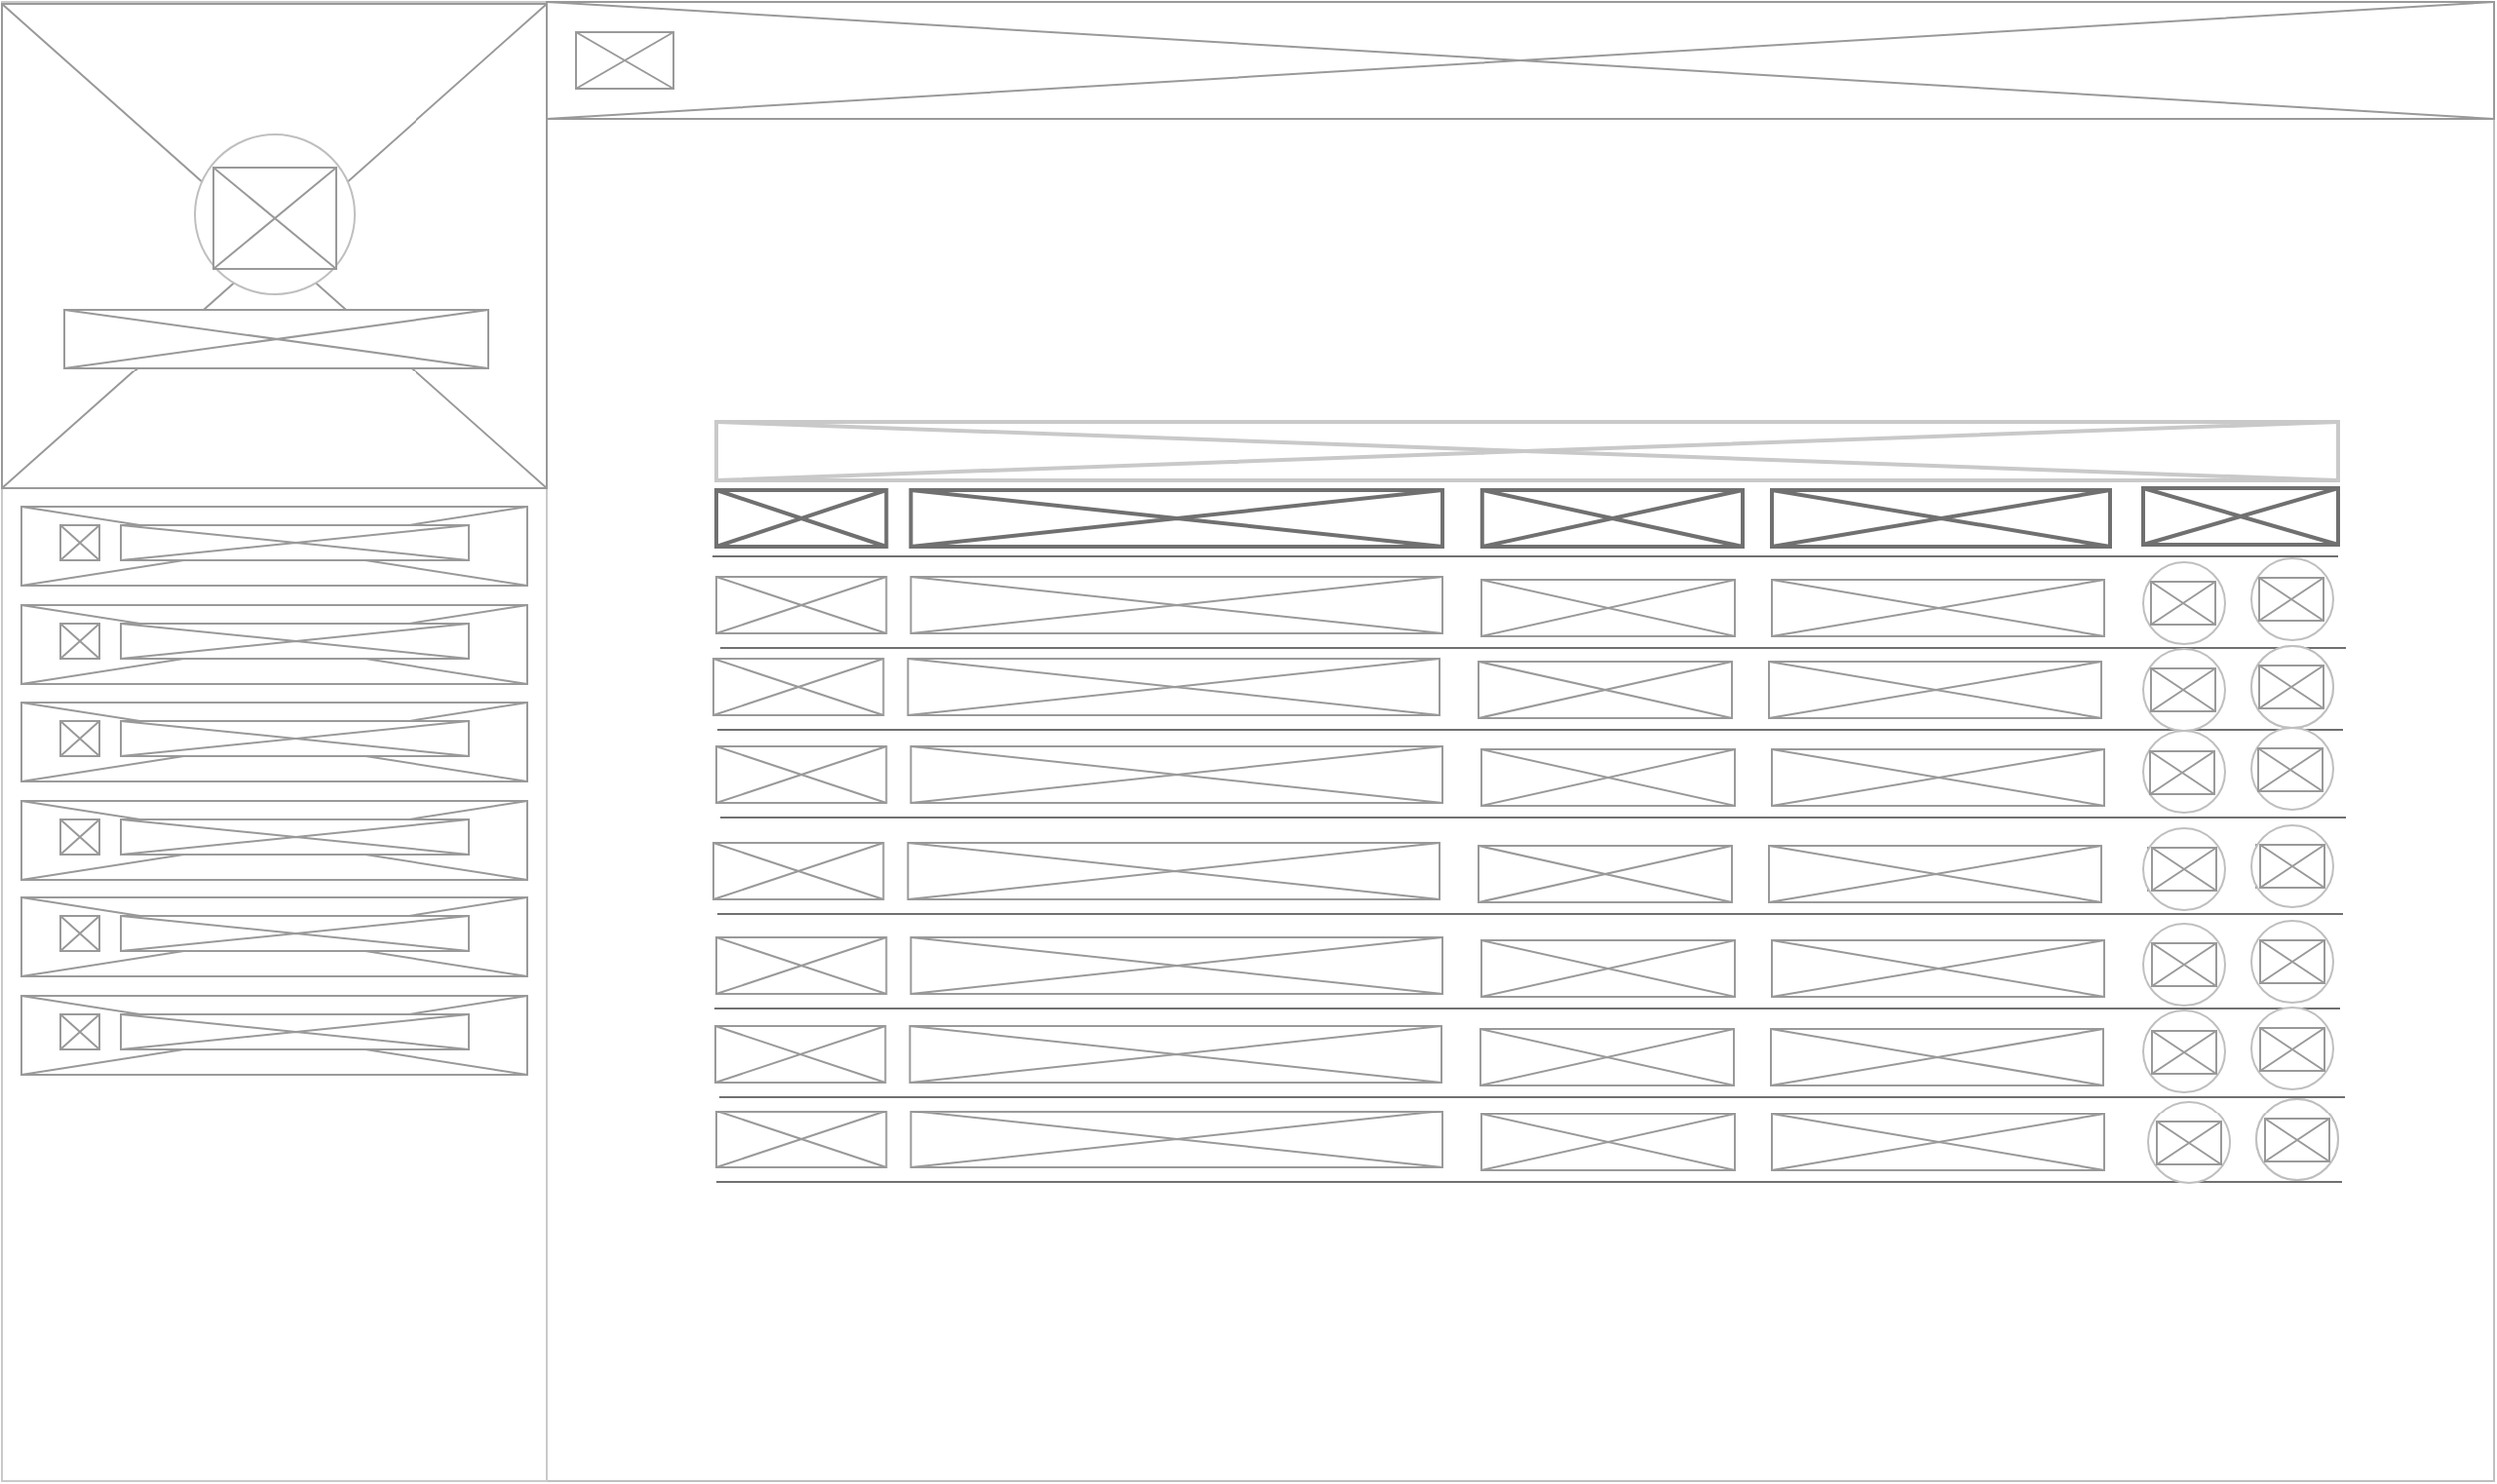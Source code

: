 <mxfile version="13.9.9" type="device"><diagram id="196I1CuSpI9Xn31jRldS" name="Page-2"><mxGraphModel dx="1422" dy="3022" grid="1" gridSize="10" guides="1" tooltips="1" connect="1" arrows="1" fold="1" page="1" pageScale="1" pageWidth="850" pageHeight="1100" math="0" shadow="0"><root><mxCell id="CpsGl7SzMHVKDM4TfsNw-0"/><mxCell id="CpsGl7SzMHVKDM4TfsNw-1" parent="CpsGl7SzMHVKDM4TfsNw-0"/><mxCell id="CpsGl7SzMHVKDM4TfsNw-2" value="" style="rounded=0;whiteSpace=wrap;html=1;gradientColor=none;fontSize=17;strokeColor=#BFBFBF;" vertex="1" parent="CpsGl7SzMHVKDM4TfsNw-1"><mxGeometry y="-2200" width="1280" height="760" as="geometry"/></mxCell><mxCell id="CpsGl7SzMHVKDM4TfsNw-3" value="" style="ellipse;whiteSpace=wrap;html=1;aspect=fixed;rounded=0;shadow=0;glass=0;labelBackgroundColor=#F5F5F5;sketch=0;strokeColor=#BFBFBF;gradientColor=none;fontSize=15;fontColor=#FF0000;align=left;fillColor=#FFFFFF;" vertex="1" parent="CpsGl7SzMHVKDM4TfsNw-1"><mxGeometry x="1100" y="-1867.5" width="42" height="42" as="geometry"/></mxCell><mxCell id="CpsGl7SzMHVKDM4TfsNw-4" value="" style="ellipse;whiteSpace=wrap;html=1;aspect=fixed;rounded=0;shadow=0;glass=0;labelBackgroundColor=#F5F5F5;sketch=0;strokeColor=#BFBFBF;gradientColor=none;fontSize=15;fontColor=#FF0000;align=left;fillColor=#FFFFFF;" vertex="1" parent="CpsGl7SzMHVKDM4TfsNw-1"><mxGeometry x="1102.5" y="-1635" width="42" height="42" as="geometry"/></mxCell><mxCell id="CpsGl7SzMHVKDM4TfsNw-5" value="" style="rounded=0;whiteSpace=wrap;html=1;fillColor=none;shadow=0;sketch=0;strokeColor=#C9C9C9;" vertex="1" parent="CpsGl7SzMHVKDM4TfsNw-1"><mxGeometry y="-2200" width="280" height="760" as="geometry"/></mxCell><mxCell id="CpsGl7SzMHVKDM4TfsNw-6" value="" style="rounded=0;whiteSpace=wrap;html=1;shadow=0;strokeColor=none;" vertex="1" parent="CpsGl7SzMHVKDM4TfsNw-1"><mxGeometry x="280" y="-2200" width="1000" height="60" as="geometry"/></mxCell><mxCell id="CpsGl7SzMHVKDM4TfsNw-7" value="" style="rounded=0;whiteSpace=wrap;html=1;gradientColor=none;fontSize=17;shadow=0;sketch=0;glass=0;strokeColor=none;" vertex="1" parent="CpsGl7SzMHVKDM4TfsNw-1"><mxGeometry x="345" y="-2059" width="870" height="559" as="geometry"/></mxCell><mxCell id="CpsGl7SzMHVKDM4TfsNw-8" value="" style="rounded=0;whiteSpace=wrap;html=1;shadow=0;glass=0;sketch=0;gradientColor=none;fontSize=17;strokeColor=#EDEDED;fillColor=#F5F5F5;" vertex="1" parent="CpsGl7SzMHVKDM4TfsNw-1"><mxGeometry x="10" y="-1940" width="260" height="40" as="geometry"/></mxCell><mxCell id="CpsGl7SzMHVKDM4TfsNw-9" value="" style="rounded=0;whiteSpace=wrap;html=1;shadow=0;glass=0;labelBackgroundColor=#F5F5F5;sketch=0;strokeColor=none;strokeWidth=1;fontSize=24;gradientColor=none;fontColor=#FFFFFF;fillColor=#FFFFFF;" vertex="1" parent="CpsGl7SzMHVKDM4TfsNw-1"><mxGeometry x="360" y="-1954" width="840" height="45" as="geometry"/></mxCell><mxCell id="CpsGl7SzMHVKDM4TfsNw-10" value="" style="rounded=0;whiteSpace=wrap;html=1;shadow=0;glass=0;labelBackgroundColor=#343A40;sketch=0;strokeColor=none;strokeWidth=1;fontSize=24;fontColor=none;gradientColor=none;fillColor=#FFFFFF;" vertex="1" parent="CpsGl7SzMHVKDM4TfsNw-1"><mxGeometry x="360" y="-1913" width="840" height="39" as="geometry"/></mxCell><mxCell id="CpsGl7SzMHVKDM4TfsNw-11" value="" style="endArrow=none;html=1;fontSize=11;fontColor=#FFFFFF;exitX=0.129;exitY=-0.025;exitDx=0;exitDy=0;exitPerimeter=0;strokeColor=#707070;" edge="1" parent="CpsGl7SzMHVKDM4TfsNw-1"><mxGeometry width="50" height="50" relative="1" as="geometry"><mxPoint x="365.03" y="-1915" as="sourcePoint"/><mxPoint x="1200" y="-1915" as="targetPoint"/></mxGeometry></mxCell><mxCell id="CpsGl7SzMHVKDM4TfsNw-12" value="" style="rounded=0;whiteSpace=wrap;html=1;shadow=0;glass=0;labelBackgroundColor=#343A40;sketch=0;strokeColor=none;strokeWidth=1;fontSize=24;fontColor=none;gradientColor=none;fillColor=#FFFFFF;" vertex="1" parent="CpsGl7SzMHVKDM4TfsNw-1"><mxGeometry x="364" y="-1869" width="840" height="39" as="geometry"/></mxCell><mxCell id="CpsGl7SzMHVKDM4TfsNw-13" value="" style="endArrow=none;html=1;fontSize=11;fontColor=#FFFFFF;exitX=0.129;exitY=-0.025;exitDx=0;exitDy=0;exitPerimeter=0;strokeColor=#707070;" edge="1" parent="CpsGl7SzMHVKDM4TfsNw-1"><mxGeometry width="50" height="50" relative="1" as="geometry"><mxPoint x="369.03" y="-1868" as="sourcePoint"/><mxPoint x="1204" y="-1868" as="targetPoint"/></mxGeometry></mxCell><mxCell id="CpsGl7SzMHVKDM4TfsNw-14" value="" style="verticalLabelPosition=bottom;shadow=0;dashed=0;align=center;html=1;verticalAlign=top;strokeWidth=1;shape=mxgraph.mockup.graphics.simpleIcon;strokeColor=#999999;labelBackgroundColor=none;fontSize=26;fontColor=#000000;fillColor=#FFFFFF;" vertex="1" parent="CpsGl7SzMHVKDM4TfsNw-1"><mxGeometry x="280" y="-2200" width="1000" height="60" as="geometry"/></mxCell><mxCell id="CpsGl7SzMHVKDM4TfsNw-15" value="" style="verticalLabelPosition=bottom;shadow=0;dashed=0;align=center;html=1;verticalAlign=top;strokeWidth=1;shape=mxgraph.mockup.graphics.simpleIcon;strokeColor=#999999;labelBackgroundColor=none;fontSize=26;fontColor=#000000;fillColor=#FFFFFF;" vertex="1" parent="CpsGl7SzMHVKDM4TfsNw-1"><mxGeometry y="-2199" width="280" height="249" as="geometry"/></mxCell><mxCell id="CpsGl7SzMHVKDM4TfsNw-16" value="" style="verticalLabelPosition=bottom;shadow=0;dashed=0;align=center;html=1;verticalAlign=top;strokeWidth=1;shape=mxgraph.mockup.graphics.simpleIcon;strokeColor=#999999;labelBackgroundColor=none;fontSize=26;fontColor=#000000;fillColor=#FFFFFF;" vertex="1" parent="CpsGl7SzMHVKDM4TfsNw-1"><mxGeometry x="295" y="-2184.5" width="50" height="29" as="geometry"/></mxCell><mxCell id="CpsGl7SzMHVKDM4TfsNw-17" value="" style="verticalLabelPosition=bottom;shadow=0;dashed=0;align=center;html=1;verticalAlign=top;strokeWidth=1;shape=mxgraph.mockup.graphics.simpleIcon;strokeColor=#999999;labelBackgroundColor=none;fontSize=26;fontColor=#000000;fillColor=#FFFFFF;" vertex="1" parent="CpsGl7SzMHVKDM4TfsNw-1"><mxGeometry x="32" y="-2042" width="218" height="30" as="geometry"/></mxCell><mxCell id="CpsGl7SzMHVKDM4TfsNw-18" value="" style="verticalLabelPosition=bottom;shadow=0;dashed=0;align=center;html=1;verticalAlign=top;strokeWidth=1;shape=mxgraph.mockup.graphics.simpleIcon;strokeColor=#999999;labelBackgroundColor=none;fontSize=26;fontColor=#000000;fillColor=#FFFFFF;" vertex="1" parent="CpsGl7SzMHVKDM4TfsNw-1"><mxGeometry x="10" y="-1940.5" width="260" height="40.5" as="geometry"/></mxCell><mxCell id="CpsGl7SzMHVKDM4TfsNw-19" value="" style="verticalLabelPosition=bottom;shadow=0;dashed=0;align=center;html=1;verticalAlign=top;strokeWidth=1;shape=mxgraph.mockup.graphics.simpleIcon;strokeColor=#999999;labelBackgroundColor=none;fontSize=26;fontColor=#000000;fillColor=#FFFFFF;" vertex="1" parent="CpsGl7SzMHVKDM4TfsNw-1"><mxGeometry x="30" y="-1931" width="20" height="18" as="geometry"/></mxCell><mxCell id="CpsGl7SzMHVKDM4TfsNw-20" value="" style="verticalLabelPosition=bottom;shadow=0;dashed=0;align=center;html=1;verticalAlign=top;strokeWidth=1;shape=mxgraph.mockup.graphics.simpleIcon;strokeColor=#999999;labelBackgroundColor=none;fontSize=26;fontColor=#000000;fillColor=#FFFFFF;" vertex="1" parent="CpsGl7SzMHVKDM4TfsNw-1"><mxGeometry x="61" y="-1931" width="179" height="18" as="geometry"/></mxCell><mxCell id="CpsGl7SzMHVKDM4TfsNw-21" value="" style="rounded=0;whiteSpace=wrap;html=1;shadow=0;glass=0;sketch=0;gradientColor=none;fontSize=17;strokeColor=#EDEDED;fillColor=#F5F5F5;" vertex="1" parent="CpsGl7SzMHVKDM4TfsNw-1"><mxGeometry x="10" y="-1889.5" width="260" height="40" as="geometry"/></mxCell><mxCell id="CpsGl7SzMHVKDM4TfsNw-22" value="" style="verticalLabelPosition=bottom;shadow=0;dashed=0;align=center;html=1;verticalAlign=top;strokeWidth=1;shape=mxgraph.mockup.graphics.simpleIcon;strokeColor=#999999;labelBackgroundColor=none;fontSize=26;fontColor=#000000;fillColor=#FFFFFF;" vertex="1" parent="CpsGl7SzMHVKDM4TfsNw-1"><mxGeometry x="10" y="-1890" width="260" height="40.5" as="geometry"/></mxCell><mxCell id="CpsGl7SzMHVKDM4TfsNw-23" value="" style="verticalLabelPosition=bottom;shadow=0;dashed=0;align=center;html=1;verticalAlign=top;strokeWidth=1;shape=mxgraph.mockup.graphics.simpleIcon;strokeColor=#999999;labelBackgroundColor=none;fontSize=26;fontColor=#000000;fillColor=#FFFFFF;" vertex="1" parent="CpsGl7SzMHVKDM4TfsNw-1"><mxGeometry x="30" y="-1880.5" width="20" height="18" as="geometry"/></mxCell><mxCell id="CpsGl7SzMHVKDM4TfsNw-24" value="" style="verticalLabelPosition=bottom;shadow=0;dashed=0;align=center;html=1;verticalAlign=top;strokeWidth=1;shape=mxgraph.mockup.graphics.simpleIcon;strokeColor=#999999;labelBackgroundColor=none;fontSize=26;fontColor=#000000;fillColor=#FFFFFF;" vertex="1" parent="CpsGl7SzMHVKDM4TfsNw-1"><mxGeometry x="61" y="-1880.5" width="179" height="18" as="geometry"/></mxCell><mxCell id="CpsGl7SzMHVKDM4TfsNw-25" value="" style="rounded=0;whiteSpace=wrap;html=1;shadow=0;glass=0;sketch=0;gradientColor=none;fontSize=17;strokeColor=#EDEDED;fillColor=#F5F5F5;" vertex="1" parent="CpsGl7SzMHVKDM4TfsNw-1"><mxGeometry x="10" y="-1839.5" width="260" height="40" as="geometry"/></mxCell><mxCell id="CpsGl7SzMHVKDM4TfsNw-26" value="" style="verticalLabelPosition=bottom;shadow=0;dashed=0;align=center;html=1;verticalAlign=top;strokeWidth=1;shape=mxgraph.mockup.graphics.simpleIcon;strokeColor=#999999;labelBackgroundColor=none;fontSize=26;fontColor=#000000;fillColor=#FFFFFF;" vertex="1" parent="CpsGl7SzMHVKDM4TfsNw-1"><mxGeometry x="10" y="-1840" width="260" height="40.5" as="geometry"/></mxCell><mxCell id="CpsGl7SzMHVKDM4TfsNw-27" value="" style="verticalLabelPosition=bottom;shadow=0;dashed=0;align=center;html=1;verticalAlign=top;strokeWidth=1;shape=mxgraph.mockup.graphics.simpleIcon;strokeColor=#999999;labelBackgroundColor=none;fontSize=26;fontColor=#000000;fillColor=#FFFFFF;" vertex="1" parent="CpsGl7SzMHVKDM4TfsNw-1"><mxGeometry x="30" y="-1830.5" width="20" height="18" as="geometry"/></mxCell><mxCell id="CpsGl7SzMHVKDM4TfsNw-28" value="" style="verticalLabelPosition=bottom;shadow=0;dashed=0;align=center;html=1;verticalAlign=top;strokeWidth=1;shape=mxgraph.mockup.graphics.simpleIcon;strokeColor=#999999;labelBackgroundColor=none;fontSize=26;fontColor=#000000;fillColor=#FFFFFF;" vertex="1" parent="CpsGl7SzMHVKDM4TfsNw-1"><mxGeometry x="61" y="-1830.5" width="179" height="18" as="geometry"/></mxCell><mxCell id="CpsGl7SzMHVKDM4TfsNw-29" value="" style="rounded=0;whiteSpace=wrap;html=1;shadow=0;glass=0;sketch=0;gradientColor=none;fontSize=17;strokeColor=#EDEDED;fillColor=#F5F5F5;" vertex="1" parent="CpsGl7SzMHVKDM4TfsNw-1"><mxGeometry x="10" y="-1789" width="260" height="40" as="geometry"/></mxCell><mxCell id="CpsGl7SzMHVKDM4TfsNw-30" value="" style="verticalLabelPosition=bottom;shadow=0;dashed=0;align=center;html=1;verticalAlign=top;strokeWidth=1;shape=mxgraph.mockup.graphics.simpleIcon;strokeColor=#999999;labelBackgroundColor=none;fontSize=26;fontColor=#000000;fillColor=#FFFFFF;" vertex="1" parent="CpsGl7SzMHVKDM4TfsNw-1"><mxGeometry x="10" y="-1789.5" width="260" height="40.5" as="geometry"/></mxCell><mxCell id="CpsGl7SzMHVKDM4TfsNw-31" value="" style="verticalLabelPosition=bottom;shadow=0;dashed=0;align=center;html=1;verticalAlign=top;strokeWidth=1;shape=mxgraph.mockup.graphics.simpleIcon;strokeColor=#999999;labelBackgroundColor=none;fontSize=26;fontColor=#000000;fillColor=#FFFFFF;" vertex="1" parent="CpsGl7SzMHVKDM4TfsNw-1"><mxGeometry x="30" y="-1780" width="20" height="18" as="geometry"/></mxCell><mxCell id="CpsGl7SzMHVKDM4TfsNw-32" value="" style="verticalLabelPosition=bottom;shadow=0;dashed=0;align=center;html=1;verticalAlign=top;strokeWidth=1;shape=mxgraph.mockup.graphics.simpleIcon;strokeColor=#999999;labelBackgroundColor=none;fontSize=26;fontColor=#000000;fillColor=#FFFFFF;" vertex="1" parent="CpsGl7SzMHVKDM4TfsNw-1"><mxGeometry x="61" y="-1780" width="179" height="18" as="geometry"/></mxCell><mxCell id="CpsGl7SzMHVKDM4TfsNw-33" value="" style="rounded=0;whiteSpace=wrap;html=1;shadow=0;glass=0;sketch=0;gradientColor=none;fontSize=17;strokeColor=#EDEDED;fillColor=#F5F5F5;" vertex="1" parent="CpsGl7SzMHVKDM4TfsNw-1"><mxGeometry x="10" y="-1739.5" width="260" height="40" as="geometry"/></mxCell><mxCell id="CpsGl7SzMHVKDM4TfsNw-34" value="" style="verticalLabelPosition=bottom;shadow=0;dashed=0;align=center;html=1;verticalAlign=top;strokeWidth=1;shape=mxgraph.mockup.graphics.simpleIcon;strokeColor=#999999;labelBackgroundColor=none;fontSize=26;fontColor=#000000;fillColor=#FFFFFF;" vertex="1" parent="CpsGl7SzMHVKDM4TfsNw-1"><mxGeometry x="10" y="-1740" width="260" height="40.5" as="geometry"/></mxCell><mxCell id="CpsGl7SzMHVKDM4TfsNw-35" value="" style="verticalLabelPosition=bottom;shadow=0;dashed=0;align=center;html=1;verticalAlign=top;strokeWidth=1;shape=mxgraph.mockup.graphics.simpleIcon;strokeColor=#999999;labelBackgroundColor=none;fontSize=26;fontColor=#000000;fillColor=#FFFFFF;" vertex="1" parent="CpsGl7SzMHVKDM4TfsNw-1"><mxGeometry x="30" y="-1730.5" width="20" height="18" as="geometry"/></mxCell><mxCell id="CpsGl7SzMHVKDM4TfsNw-36" value="" style="verticalLabelPosition=bottom;shadow=0;dashed=0;align=center;html=1;verticalAlign=top;strokeWidth=1;shape=mxgraph.mockup.graphics.simpleIcon;strokeColor=#999999;labelBackgroundColor=none;fontSize=26;fontColor=#000000;fillColor=#FFFFFF;" vertex="1" parent="CpsGl7SzMHVKDM4TfsNw-1"><mxGeometry x="61" y="-1730.5" width="179" height="18" as="geometry"/></mxCell><mxCell id="CpsGl7SzMHVKDM4TfsNw-37" value="" style="rounded=0;whiteSpace=wrap;html=1;shadow=0;glass=0;sketch=0;gradientColor=none;fontSize=17;strokeColor=#EDEDED;fillColor=#F5F5F5;" vertex="1" parent="CpsGl7SzMHVKDM4TfsNw-1"><mxGeometry x="10" y="-1689" width="260" height="40" as="geometry"/></mxCell><mxCell id="CpsGl7SzMHVKDM4TfsNw-38" value="" style="verticalLabelPosition=bottom;shadow=0;dashed=0;align=center;html=1;verticalAlign=top;strokeWidth=1;shape=mxgraph.mockup.graphics.simpleIcon;strokeColor=#999999;labelBackgroundColor=none;fontSize=26;fontColor=#000000;fillColor=#FFFFFF;" vertex="1" parent="CpsGl7SzMHVKDM4TfsNw-1"><mxGeometry x="10" y="-1689.5" width="260" height="40.5" as="geometry"/></mxCell><mxCell id="CpsGl7SzMHVKDM4TfsNw-39" value="" style="verticalLabelPosition=bottom;shadow=0;dashed=0;align=center;html=1;verticalAlign=top;strokeWidth=1;shape=mxgraph.mockup.graphics.simpleIcon;strokeColor=#999999;labelBackgroundColor=none;fontSize=26;fontColor=#000000;fillColor=#FFFFFF;" vertex="1" parent="CpsGl7SzMHVKDM4TfsNw-1"><mxGeometry x="30" y="-1680" width="20" height="18" as="geometry"/></mxCell><mxCell id="CpsGl7SzMHVKDM4TfsNw-40" value="" style="verticalLabelPosition=bottom;shadow=0;dashed=0;align=center;html=1;verticalAlign=top;strokeWidth=1;shape=mxgraph.mockup.graphics.simpleIcon;strokeColor=#999999;labelBackgroundColor=none;fontSize=26;fontColor=#000000;fillColor=#FFFFFF;" vertex="1" parent="CpsGl7SzMHVKDM4TfsNw-1"><mxGeometry x="61" y="-1680" width="179" height="18" as="geometry"/></mxCell><mxCell id="CpsGl7SzMHVKDM4TfsNw-41" value="" style="ellipse;whiteSpace=wrap;html=1;aspect=fixed;rounded=0;shadow=0;glass=0;labelBackgroundColor=#F5F5F5;sketch=0;strokeColor=#BFBFBF;gradientColor=none;fontSize=15;fontColor=#FF0000;align=left;fillColor=#FFFFFF;" vertex="1" parent="CpsGl7SzMHVKDM4TfsNw-1"><mxGeometry x="1100" y="-1912" width="42" height="42" as="geometry"/></mxCell><mxCell id="CpsGl7SzMHVKDM4TfsNw-42" value="" style="verticalLabelPosition=bottom;shadow=0;dashed=0;align=center;html=1;verticalAlign=top;strokeWidth=1;shape=mxgraph.mockup.graphics.simpleIcon;strokeColor=#999999;labelBackgroundColor=none;fontSize=26;fontColor=#000000;fillColor=#FFFFFF;" vertex="1" parent="CpsGl7SzMHVKDM4TfsNw-1"><mxGeometry x="1104" y="-1902" width="33" height="22" as="geometry"/></mxCell><mxCell id="CpsGl7SzMHVKDM4TfsNw-43" value="" style="ellipse;whiteSpace=wrap;html=1;aspect=fixed;rounded=0;shadow=0;glass=0;labelBackgroundColor=#F5F5F5;sketch=0;strokeColor=#BFBFBF;gradientColor=none;fontSize=15;fontColor=#FF0000;align=left;fillColor=#FFFFFF;" vertex="1" parent="CpsGl7SzMHVKDM4TfsNw-1"><mxGeometry x="99" y="-2132" width="82" height="82" as="geometry"/></mxCell><mxCell id="CpsGl7SzMHVKDM4TfsNw-44" value="" style="verticalLabelPosition=bottom;shadow=0;dashed=0;align=center;html=1;verticalAlign=top;strokeWidth=1;shape=mxgraph.mockup.graphics.simpleIcon;strokeColor=#999999;labelBackgroundColor=none;fontSize=26;fontColor=#000000;fillColor=#FFFFFF;" vertex="1" parent="CpsGl7SzMHVKDM4TfsNw-1"><mxGeometry x="108.5" y="-2115" width="63" height="52" as="geometry"/></mxCell><mxCell id="CpsGl7SzMHVKDM4TfsNw-45" value="" style="verticalLabelPosition=bottom;shadow=0;dashed=0;align=center;html=1;verticalAlign=top;strokeWidth=2;shape=mxgraph.mockup.graphics.simpleIcon;labelBackgroundColor=none;fontSize=26;fontColor=#000000;fillColor=#FFFFFF;strokeColor=#C9C9C9;" vertex="1" parent="CpsGl7SzMHVKDM4TfsNw-1"><mxGeometry x="367" y="-1984" width="833" height="30" as="geometry"/></mxCell><mxCell id="CpsGl7SzMHVKDM4TfsNw-46" value="" style="verticalLabelPosition=bottom;shadow=0;dashed=0;align=center;html=1;verticalAlign=top;strokeWidth=2;shape=mxgraph.mockup.graphics.simpleIcon;labelBackgroundColor=none;fontSize=26;fontColor=#000000;fillColor=#FFFFFF;strokeColor=#707070;" vertex="1" parent="CpsGl7SzMHVKDM4TfsNw-1"><mxGeometry x="367" y="-1949" width="87.21" height="29" as="geometry"/></mxCell><mxCell id="CpsGl7SzMHVKDM4TfsNw-47" value="" style="verticalLabelPosition=bottom;shadow=0;dashed=0;align=center;html=1;verticalAlign=top;strokeWidth=2;shape=mxgraph.mockup.graphics.simpleIcon;labelBackgroundColor=none;fontSize=26;fontColor=#000000;fillColor=#FFFFFF;strokeColor=#707070;" vertex="1" parent="CpsGl7SzMHVKDM4TfsNw-1"><mxGeometry x="466.79" y="-1949" width="273.21" height="29" as="geometry"/></mxCell><mxCell id="CpsGl7SzMHVKDM4TfsNw-48" value="" style="verticalLabelPosition=bottom;shadow=0;dashed=0;align=center;html=1;verticalAlign=top;strokeWidth=2;shape=mxgraph.mockup.graphics.simpleIcon;labelBackgroundColor=none;fontSize=26;fontColor=#000000;fillColor=#FFFFFF;strokeColor=#707070;" vertex="1" parent="CpsGl7SzMHVKDM4TfsNw-1"><mxGeometry x="760.39" y="-1949" width="133.61" height="29" as="geometry"/></mxCell><mxCell id="CpsGl7SzMHVKDM4TfsNw-49" value="" style="verticalLabelPosition=bottom;shadow=0;dashed=0;align=center;html=1;verticalAlign=top;strokeWidth=2;shape=mxgraph.mockup.graphics.simpleIcon;labelBackgroundColor=none;fontSize=26;fontColor=#000000;fillColor=#FFFFFF;strokeColor=#707070;" vertex="1" parent="CpsGl7SzMHVKDM4TfsNw-1"><mxGeometry x="909" y="-1949" width="174" height="29" as="geometry"/></mxCell><mxCell id="CpsGl7SzMHVKDM4TfsNw-50" value="" style="verticalLabelPosition=bottom;shadow=0;dashed=0;align=center;html=1;verticalAlign=top;strokeWidth=2;shape=mxgraph.mockup.graphics.simpleIcon;labelBackgroundColor=none;fontSize=26;fontColor=#000000;fillColor=#FFFFFF;strokeColor=#707070;" vertex="1" parent="CpsGl7SzMHVKDM4TfsNw-1"><mxGeometry x="1100" y="-1950" width="100" height="29" as="geometry"/></mxCell><mxCell id="CpsGl7SzMHVKDM4TfsNw-51" value="" style="ellipse;whiteSpace=wrap;html=1;aspect=fixed;rounded=0;shadow=0;glass=0;labelBackgroundColor=#F5F5F5;sketch=0;strokeColor=#BFBFBF;gradientColor=none;fontSize=15;fontColor=#FF0000;align=left;fillColor=#FFFFFF;" vertex="1" parent="CpsGl7SzMHVKDM4TfsNw-1"><mxGeometry x="1155.5" y="-1914" width="42" height="42" as="geometry"/></mxCell><mxCell id="CpsGl7SzMHVKDM4TfsNw-52" value="" style="verticalLabelPosition=bottom;shadow=0;dashed=0;align=center;html=1;verticalAlign=top;strokeWidth=1;shape=mxgraph.mockup.graphics.simpleIcon;strokeColor=#999999;labelBackgroundColor=none;fontSize=26;fontColor=#000000;fillColor=#FFFFFF;" vertex="1" parent="CpsGl7SzMHVKDM4TfsNw-1"><mxGeometry x="1159.5" y="-1904" width="33" height="22" as="geometry"/></mxCell><mxCell id="CpsGl7SzMHVKDM4TfsNw-53" value="" style="verticalLabelPosition=bottom;shadow=0;dashed=0;align=center;html=1;verticalAlign=top;strokeWidth=1;shape=mxgraph.mockup.graphics.simpleIcon;strokeColor=#999999;labelBackgroundColor=none;fontSize=26;fontColor=#000000;fillColor=#FFFFFF;" vertex="1" parent="CpsGl7SzMHVKDM4TfsNw-1"><mxGeometry x="367" y="-1904.5" width="87.21" height="29" as="geometry"/></mxCell><mxCell id="CpsGl7SzMHVKDM4TfsNw-54" value="" style="verticalLabelPosition=bottom;shadow=0;dashed=0;align=center;html=1;verticalAlign=top;strokeWidth=1;shape=mxgraph.mockup.graphics.simpleIcon;strokeColor=#999999;labelBackgroundColor=none;fontSize=26;fontColor=#000000;fillColor=#FFFFFF;" vertex="1" parent="CpsGl7SzMHVKDM4TfsNw-1"><mxGeometry x="466.79" y="-1904.5" width="273.21" height="29" as="geometry"/></mxCell><mxCell id="CpsGl7SzMHVKDM4TfsNw-55" value="" style="verticalLabelPosition=bottom;shadow=0;dashed=0;align=center;html=1;verticalAlign=top;strokeWidth=1;shape=mxgraph.mockup.graphics.simpleIcon;strokeColor=#999999;labelBackgroundColor=none;fontSize=26;fontColor=#000000;fillColor=#FFFFFF;" vertex="1" parent="CpsGl7SzMHVKDM4TfsNw-1"><mxGeometry x="760" y="-1903" width="130" height="29" as="geometry"/></mxCell><mxCell id="CpsGl7SzMHVKDM4TfsNw-56" value="" style="verticalLabelPosition=bottom;shadow=0;dashed=0;align=center;html=1;verticalAlign=top;strokeWidth=1;shape=mxgraph.mockup.graphics.simpleIcon;strokeColor=#999999;labelBackgroundColor=none;fontSize=26;fontColor=#000000;fillColor=#FFFFFF;" vertex="1" parent="CpsGl7SzMHVKDM4TfsNw-1"><mxGeometry x="909" y="-1903" width="171" height="29" as="geometry"/></mxCell><mxCell id="CpsGl7SzMHVKDM4TfsNw-57" value="" style="endArrow=none;html=1;fontSize=11;fontColor=#FFFFFF;exitX=0.129;exitY=-0.025;exitDx=0;exitDy=0;exitPerimeter=0;strokeColor=#707070;" edge="1" parent="CpsGl7SzMHVKDM4TfsNw-1"><mxGeometry width="50" height="50" relative="1" as="geometry"><mxPoint x="367.53" y="-1826" as="sourcePoint"/><mxPoint x="1202.5" y="-1826" as="targetPoint"/></mxGeometry></mxCell><mxCell id="CpsGl7SzMHVKDM4TfsNw-58" value="" style="verticalLabelPosition=bottom;shadow=0;dashed=0;align=center;html=1;verticalAlign=top;strokeWidth=1;shape=mxgraph.mockup.graphics.simpleIcon;strokeColor=#999999;labelBackgroundColor=none;fontSize=26;fontColor=#000000;fillColor=#FFFFFF;" vertex="1" parent="CpsGl7SzMHVKDM4TfsNw-1"><mxGeometry x="365.5" y="-1862.5" width="87.21" height="29" as="geometry"/></mxCell><mxCell id="CpsGl7SzMHVKDM4TfsNw-59" value="" style="verticalLabelPosition=bottom;shadow=0;dashed=0;align=center;html=1;verticalAlign=top;strokeWidth=1;shape=mxgraph.mockup.graphics.simpleIcon;strokeColor=#999999;labelBackgroundColor=none;fontSize=26;fontColor=#000000;fillColor=#FFFFFF;" vertex="1" parent="CpsGl7SzMHVKDM4TfsNw-1"><mxGeometry x="465.29" y="-1862.5" width="273.21" height="29" as="geometry"/></mxCell><mxCell id="CpsGl7SzMHVKDM4TfsNw-60" value="" style="verticalLabelPosition=bottom;shadow=0;dashed=0;align=center;html=1;verticalAlign=top;strokeWidth=1;shape=mxgraph.mockup.graphics.simpleIcon;strokeColor=#999999;labelBackgroundColor=none;fontSize=26;fontColor=#000000;fillColor=#FFFFFF;" vertex="1" parent="CpsGl7SzMHVKDM4TfsNw-1"><mxGeometry x="758.5" y="-1861" width="130" height="29" as="geometry"/></mxCell><mxCell id="CpsGl7SzMHVKDM4TfsNw-61" value="" style="verticalLabelPosition=bottom;shadow=0;dashed=0;align=center;html=1;verticalAlign=top;strokeWidth=1;shape=mxgraph.mockup.graphics.simpleIcon;strokeColor=#999999;labelBackgroundColor=none;fontSize=26;fontColor=#000000;fillColor=#FFFFFF;" vertex="1" parent="CpsGl7SzMHVKDM4TfsNw-1"><mxGeometry x="907.5" y="-1861" width="171" height="29" as="geometry"/></mxCell><mxCell id="CpsGl7SzMHVKDM4TfsNw-62" value="" style="endArrow=none;html=1;fontSize=11;fontColor=#FFFFFF;exitX=0.129;exitY=-0.025;exitDx=0;exitDy=0;exitPerimeter=0;strokeColor=#707070;" edge="1" parent="CpsGl7SzMHVKDM4TfsNw-1"><mxGeometry width="50" height="50" relative="1" as="geometry"><mxPoint x="369.03" y="-1781" as="sourcePoint"/><mxPoint x="1204" y="-1781" as="targetPoint"/></mxGeometry></mxCell><mxCell id="CpsGl7SzMHVKDM4TfsNw-63" value="" style="verticalLabelPosition=bottom;shadow=0;dashed=0;align=center;html=1;verticalAlign=top;strokeWidth=1;shape=mxgraph.mockup.graphics.simpleIcon;strokeColor=#999999;labelBackgroundColor=none;fontSize=26;fontColor=#000000;fillColor=#FFFFFF;" vertex="1" parent="CpsGl7SzMHVKDM4TfsNw-1"><mxGeometry x="1104" y="-1815" width="33" height="22" as="geometry"/></mxCell><mxCell id="CpsGl7SzMHVKDM4TfsNw-64" value="" style="verticalLabelPosition=bottom;shadow=0;dashed=0;align=center;html=1;verticalAlign=top;strokeWidth=1;shape=mxgraph.mockup.graphics.simpleIcon;strokeColor=#999999;labelBackgroundColor=none;fontSize=26;fontColor=#000000;fillColor=#FFFFFF;" vertex="1" parent="CpsGl7SzMHVKDM4TfsNw-1"><mxGeometry x="367" y="-1817.5" width="87.21" height="29" as="geometry"/></mxCell><mxCell id="CpsGl7SzMHVKDM4TfsNw-65" value="" style="verticalLabelPosition=bottom;shadow=0;dashed=0;align=center;html=1;verticalAlign=top;strokeWidth=1;shape=mxgraph.mockup.graphics.simpleIcon;strokeColor=#999999;labelBackgroundColor=none;fontSize=26;fontColor=#000000;fillColor=#FFFFFF;" vertex="1" parent="CpsGl7SzMHVKDM4TfsNw-1"><mxGeometry x="466.79" y="-1817.5" width="273.21" height="29" as="geometry"/></mxCell><mxCell id="CpsGl7SzMHVKDM4TfsNw-66" value="" style="verticalLabelPosition=bottom;shadow=0;dashed=0;align=center;html=1;verticalAlign=top;strokeWidth=1;shape=mxgraph.mockup.graphics.simpleIcon;strokeColor=#999999;labelBackgroundColor=none;fontSize=26;fontColor=#000000;fillColor=#FFFFFF;" vertex="1" parent="CpsGl7SzMHVKDM4TfsNw-1"><mxGeometry x="760" y="-1816" width="130" height="29" as="geometry"/></mxCell><mxCell id="CpsGl7SzMHVKDM4TfsNw-67" value="" style="verticalLabelPosition=bottom;shadow=0;dashed=0;align=center;html=1;verticalAlign=top;strokeWidth=1;shape=mxgraph.mockup.graphics.simpleIcon;strokeColor=#999999;labelBackgroundColor=none;fontSize=26;fontColor=#000000;fillColor=#FFFFFF;" vertex="1" parent="CpsGl7SzMHVKDM4TfsNw-1"><mxGeometry x="909" y="-1816" width="171" height="29" as="geometry"/></mxCell><mxCell id="CpsGl7SzMHVKDM4TfsNw-68" value="" style="endArrow=none;html=1;fontSize=11;fontColor=#FFFFFF;exitX=0.129;exitY=-0.025;exitDx=0;exitDy=0;exitPerimeter=0;strokeColor=#707070;" edge="1" parent="CpsGl7SzMHVKDM4TfsNw-1"><mxGeometry width="50" height="50" relative="1" as="geometry"><mxPoint x="367.53" y="-1731.5" as="sourcePoint"/><mxPoint x="1202.5" y="-1731.5" as="targetPoint"/></mxGeometry></mxCell><mxCell id="CpsGl7SzMHVKDM4TfsNw-69" value="" style="verticalLabelPosition=bottom;shadow=0;dashed=0;align=center;html=1;verticalAlign=top;strokeWidth=1;shape=mxgraph.mockup.graphics.simpleIcon;strokeColor=#999999;labelBackgroundColor=none;fontSize=26;fontColor=#000000;fillColor=#FFFFFF;" vertex="1" parent="CpsGl7SzMHVKDM4TfsNw-1"><mxGeometry x="1102.5" y="-1765.5" width="33" height="22" as="geometry"/></mxCell><mxCell id="CpsGl7SzMHVKDM4TfsNw-70" value="" style="verticalLabelPosition=bottom;shadow=0;dashed=0;align=center;html=1;verticalAlign=top;strokeWidth=1;shape=mxgraph.mockup.graphics.simpleIcon;strokeColor=#999999;labelBackgroundColor=none;fontSize=26;fontColor=#000000;fillColor=#FFFFFF;" vertex="1" parent="CpsGl7SzMHVKDM4TfsNw-1"><mxGeometry x="365.5" y="-1768" width="87.21" height="29" as="geometry"/></mxCell><mxCell id="CpsGl7SzMHVKDM4TfsNw-71" value="" style="verticalLabelPosition=bottom;shadow=0;dashed=0;align=center;html=1;verticalAlign=top;strokeWidth=1;shape=mxgraph.mockup.graphics.simpleIcon;strokeColor=#999999;labelBackgroundColor=none;fontSize=26;fontColor=#000000;fillColor=#FFFFFF;" vertex="1" parent="CpsGl7SzMHVKDM4TfsNw-1"><mxGeometry x="465.29" y="-1768" width="273.21" height="29" as="geometry"/></mxCell><mxCell id="CpsGl7SzMHVKDM4TfsNw-72" value="" style="verticalLabelPosition=bottom;shadow=0;dashed=0;align=center;html=1;verticalAlign=top;strokeWidth=1;shape=mxgraph.mockup.graphics.simpleIcon;strokeColor=#999999;labelBackgroundColor=none;fontSize=26;fontColor=#000000;fillColor=#FFFFFF;" vertex="1" parent="CpsGl7SzMHVKDM4TfsNw-1"><mxGeometry x="758.5" y="-1766.5" width="130" height="29" as="geometry"/></mxCell><mxCell id="CpsGl7SzMHVKDM4TfsNw-73" value="" style="verticalLabelPosition=bottom;shadow=0;dashed=0;align=center;html=1;verticalAlign=top;strokeWidth=1;shape=mxgraph.mockup.graphics.simpleIcon;strokeColor=#999999;labelBackgroundColor=none;fontSize=26;fontColor=#000000;fillColor=#FFFFFF;" vertex="1" parent="CpsGl7SzMHVKDM4TfsNw-1"><mxGeometry x="907.5" y="-1766.5" width="171" height="29" as="geometry"/></mxCell><mxCell id="CpsGl7SzMHVKDM4TfsNw-74" value="" style="endArrow=none;html=1;fontSize=11;fontColor=#FFFFFF;exitX=0.129;exitY=-0.025;exitDx=0;exitDy=0;exitPerimeter=0;strokeColor=#707070;" edge="1" parent="CpsGl7SzMHVKDM4TfsNw-1"><mxGeometry width="50" height="50" relative="1" as="geometry"><mxPoint x="366.03" y="-1683" as="sourcePoint"/><mxPoint x="1201" y="-1683" as="targetPoint"/></mxGeometry></mxCell><mxCell id="CpsGl7SzMHVKDM4TfsNw-75" value="" style="verticalLabelPosition=bottom;shadow=0;dashed=0;align=center;html=1;verticalAlign=top;strokeWidth=1;shape=mxgraph.mockup.graphics.simpleIcon;strokeColor=#999999;labelBackgroundColor=none;fontSize=26;fontColor=#000000;fillColor=#FFFFFF;" vertex="1" parent="CpsGl7SzMHVKDM4TfsNw-1"><mxGeometry x="1104" y="-1717" width="33" height="22" as="geometry"/></mxCell><mxCell id="CpsGl7SzMHVKDM4TfsNw-76" value="" style="verticalLabelPosition=bottom;shadow=0;dashed=0;align=center;html=1;verticalAlign=top;strokeWidth=1;shape=mxgraph.mockup.graphics.simpleIcon;strokeColor=#999999;labelBackgroundColor=none;fontSize=26;fontColor=#000000;fillColor=#FFFFFF;" vertex="1" parent="CpsGl7SzMHVKDM4TfsNw-1"><mxGeometry x="367" y="-1719.5" width="87.21" height="29" as="geometry"/></mxCell><mxCell id="CpsGl7SzMHVKDM4TfsNw-77" value="" style="verticalLabelPosition=bottom;shadow=0;dashed=0;align=center;html=1;verticalAlign=top;strokeWidth=1;shape=mxgraph.mockup.graphics.simpleIcon;strokeColor=#999999;labelBackgroundColor=none;fontSize=26;fontColor=#000000;fillColor=#FFFFFF;" vertex="1" parent="CpsGl7SzMHVKDM4TfsNw-1"><mxGeometry x="466.79" y="-1719.5" width="273.21" height="29" as="geometry"/></mxCell><mxCell id="CpsGl7SzMHVKDM4TfsNw-78" value="" style="verticalLabelPosition=bottom;shadow=0;dashed=0;align=center;html=1;verticalAlign=top;strokeWidth=1;shape=mxgraph.mockup.graphics.simpleIcon;strokeColor=#999999;labelBackgroundColor=none;fontSize=26;fontColor=#000000;fillColor=#FFFFFF;" vertex="1" parent="CpsGl7SzMHVKDM4TfsNw-1"><mxGeometry x="760" y="-1718" width="130" height="29" as="geometry"/></mxCell><mxCell id="CpsGl7SzMHVKDM4TfsNw-79" value="" style="verticalLabelPosition=bottom;shadow=0;dashed=0;align=center;html=1;verticalAlign=top;strokeWidth=1;shape=mxgraph.mockup.graphics.simpleIcon;strokeColor=#999999;labelBackgroundColor=none;fontSize=26;fontColor=#000000;fillColor=#FFFFFF;" vertex="1" parent="CpsGl7SzMHVKDM4TfsNw-1"><mxGeometry x="909" y="-1718" width="171" height="29" as="geometry"/></mxCell><mxCell id="CpsGl7SzMHVKDM4TfsNw-80" value="" style="endArrow=none;html=1;fontSize=11;fontColor=#FFFFFF;exitX=0.129;exitY=-0.025;exitDx=0;exitDy=0;exitPerimeter=0;strokeColor=#707070;" edge="1" parent="CpsGl7SzMHVKDM4TfsNw-1"><mxGeometry width="50" height="50" relative="1" as="geometry"><mxPoint x="368.53" y="-1637.5" as="sourcePoint"/><mxPoint x="1203.5" y="-1637.5" as="targetPoint"/></mxGeometry></mxCell><mxCell id="CpsGl7SzMHVKDM4TfsNw-81" value="" style="verticalLabelPosition=bottom;shadow=0;dashed=0;align=center;html=1;verticalAlign=top;strokeWidth=1;shape=mxgraph.mockup.graphics.simpleIcon;strokeColor=#999999;labelBackgroundColor=none;fontSize=26;fontColor=#000000;fillColor=#FFFFFF;" vertex="1" parent="CpsGl7SzMHVKDM4TfsNw-1"><mxGeometry x="1103.5" y="-1671.5" width="33" height="22" as="geometry"/></mxCell><mxCell id="CpsGl7SzMHVKDM4TfsNw-82" value="" style="verticalLabelPosition=bottom;shadow=0;dashed=0;align=center;html=1;verticalAlign=top;strokeWidth=1;shape=mxgraph.mockup.graphics.simpleIcon;strokeColor=#999999;labelBackgroundColor=none;fontSize=26;fontColor=#000000;fillColor=#FFFFFF;" vertex="1" parent="CpsGl7SzMHVKDM4TfsNw-1"><mxGeometry x="366.5" y="-1674" width="87.21" height="29" as="geometry"/></mxCell><mxCell id="CpsGl7SzMHVKDM4TfsNw-83" value="" style="verticalLabelPosition=bottom;shadow=0;dashed=0;align=center;html=1;verticalAlign=top;strokeWidth=1;shape=mxgraph.mockup.graphics.simpleIcon;strokeColor=#999999;labelBackgroundColor=none;fontSize=26;fontColor=#000000;fillColor=#FFFFFF;" vertex="1" parent="CpsGl7SzMHVKDM4TfsNw-1"><mxGeometry x="466.29" y="-1674" width="273.21" height="29" as="geometry"/></mxCell><mxCell id="CpsGl7SzMHVKDM4TfsNw-84" value="" style="verticalLabelPosition=bottom;shadow=0;dashed=0;align=center;html=1;verticalAlign=top;strokeWidth=1;shape=mxgraph.mockup.graphics.simpleIcon;strokeColor=#999999;labelBackgroundColor=none;fontSize=26;fontColor=#000000;fillColor=#FFFFFF;" vertex="1" parent="CpsGl7SzMHVKDM4TfsNw-1"><mxGeometry x="759.5" y="-1672.5" width="130" height="29" as="geometry"/></mxCell><mxCell id="CpsGl7SzMHVKDM4TfsNw-85" value="" style="verticalLabelPosition=bottom;shadow=0;dashed=0;align=center;html=1;verticalAlign=top;strokeWidth=1;shape=mxgraph.mockup.graphics.simpleIcon;strokeColor=#999999;labelBackgroundColor=none;fontSize=26;fontColor=#000000;fillColor=#FFFFFF;" vertex="1" parent="CpsGl7SzMHVKDM4TfsNw-1"><mxGeometry x="908.5" y="-1672.5" width="171" height="29" as="geometry"/></mxCell><mxCell id="CpsGl7SzMHVKDM4TfsNw-86" value="" style="endArrow=none;html=1;fontSize=11;fontColor=#FFFFFF;exitX=0.129;exitY=-0.025;exitDx=0;exitDy=0;exitPerimeter=0;strokeColor=#707070;" edge="1" parent="CpsGl7SzMHVKDM4TfsNw-1"><mxGeometry width="50" height="50" relative="1" as="geometry"><mxPoint x="367.03" y="-1593.5" as="sourcePoint"/><mxPoint x="1202" y="-1593.5" as="targetPoint"/></mxGeometry></mxCell><mxCell id="CpsGl7SzMHVKDM4TfsNw-87" value="" style="verticalLabelPosition=bottom;shadow=0;dashed=0;align=center;html=1;verticalAlign=top;strokeWidth=1;shape=mxgraph.mockup.graphics.simpleIcon;strokeColor=#999999;labelBackgroundColor=none;fontSize=26;fontColor=#000000;fillColor=#FFFFFF;" vertex="1" parent="CpsGl7SzMHVKDM4TfsNw-1"><mxGeometry x="367" y="-1630" width="87.21" height="29" as="geometry"/></mxCell><mxCell id="CpsGl7SzMHVKDM4TfsNw-88" value="" style="verticalLabelPosition=bottom;shadow=0;dashed=0;align=center;html=1;verticalAlign=top;strokeWidth=1;shape=mxgraph.mockup.graphics.simpleIcon;strokeColor=#999999;labelBackgroundColor=none;fontSize=26;fontColor=#000000;fillColor=#FFFFFF;" vertex="1" parent="CpsGl7SzMHVKDM4TfsNw-1"><mxGeometry x="466.79" y="-1630" width="273.21" height="29" as="geometry"/></mxCell><mxCell id="CpsGl7SzMHVKDM4TfsNw-89" value="" style="verticalLabelPosition=bottom;shadow=0;dashed=0;align=center;html=1;verticalAlign=top;strokeWidth=1;shape=mxgraph.mockup.graphics.simpleIcon;strokeColor=#999999;labelBackgroundColor=none;fontSize=26;fontColor=#000000;fillColor=#FFFFFF;" vertex="1" parent="CpsGl7SzMHVKDM4TfsNw-1"><mxGeometry x="760" y="-1628.5" width="130" height="29" as="geometry"/></mxCell><mxCell id="CpsGl7SzMHVKDM4TfsNw-90" value="" style="verticalLabelPosition=bottom;shadow=0;dashed=0;align=center;html=1;verticalAlign=top;strokeWidth=1;shape=mxgraph.mockup.graphics.simpleIcon;strokeColor=#999999;labelBackgroundColor=none;fontSize=26;fontColor=#000000;fillColor=#FFFFFF;" vertex="1" parent="CpsGl7SzMHVKDM4TfsNw-1"><mxGeometry x="909" y="-1628.5" width="171" height="29" as="geometry"/></mxCell><mxCell id="CpsGl7SzMHVKDM4TfsNw-91" value="" style="ellipse;whiteSpace=wrap;html=1;aspect=fixed;rounded=0;shadow=0;glass=0;labelBackgroundColor=#F5F5F5;sketch=0;strokeColor=#BFBFBF;gradientColor=none;fontSize=15;fontColor=#FF0000;align=left;fillColor=#FFFFFF;" vertex="1" parent="CpsGl7SzMHVKDM4TfsNw-1"><mxGeometry x="1100" y="-1825.5" width="42" height="42" as="geometry"/></mxCell><mxCell id="CpsGl7SzMHVKDM4TfsNw-92" value="" style="ellipse;whiteSpace=wrap;html=1;aspect=fixed;rounded=0;shadow=0;glass=0;labelBackgroundColor=#F5F5F5;sketch=0;strokeColor=#BFBFBF;gradientColor=none;fontSize=15;fontColor=#FF0000;align=left;fillColor=#FFFFFF;" vertex="1" parent="CpsGl7SzMHVKDM4TfsNw-1"><mxGeometry x="1100" y="-1775.5" width="42" height="42" as="geometry"/></mxCell><mxCell id="CpsGl7SzMHVKDM4TfsNw-93" value="" style="ellipse;whiteSpace=wrap;html=1;aspect=fixed;rounded=0;shadow=0;glass=0;labelBackgroundColor=#F5F5F5;sketch=0;strokeColor=#BFBFBF;gradientColor=none;fontSize=15;fontColor=#FF0000;align=left;fillColor=#FFFFFF;" vertex="1" parent="CpsGl7SzMHVKDM4TfsNw-1"><mxGeometry x="1100" y="-1726.5" width="42" height="42" as="geometry"/></mxCell><mxCell id="CpsGl7SzMHVKDM4TfsNw-94" value="" style="ellipse;whiteSpace=wrap;html=1;aspect=fixed;rounded=0;shadow=0;glass=0;labelBackgroundColor=#F5F5F5;sketch=0;strokeColor=#BFBFBF;gradientColor=none;fontSize=15;fontColor=#FF0000;align=left;fillColor=#FFFFFF;" vertex="1" parent="CpsGl7SzMHVKDM4TfsNw-1"><mxGeometry x="1100" y="-1682" width="42" height="42" as="geometry"/></mxCell><mxCell id="CpsGl7SzMHVKDM4TfsNw-95" value="" style="verticalLabelPosition=bottom;shadow=0;dashed=0;align=center;html=1;verticalAlign=top;strokeWidth=1;shape=mxgraph.mockup.graphics.simpleIcon;strokeColor=#999999;labelBackgroundColor=none;fontSize=26;fontColor=#000000;fillColor=#FFFFFF;" vertex="1" parent="CpsGl7SzMHVKDM4TfsNw-1"><mxGeometry x="1103.5" y="-1815" width="33" height="22" as="geometry"/></mxCell><mxCell id="CpsGl7SzMHVKDM4TfsNw-96" value="" style="verticalLabelPosition=bottom;shadow=0;dashed=0;align=center;html=1;verticalAlign=top;strokeWidth=1;shape=mxgraph.mockup.graphics.simpleIcon;strokeColor=#999999;labelBackgroundColor=none;fontSize=26;fontColor=#000000;fillColor=#FFFFFF;" vertex="1" parent="CpsGl7SzMHVKDM4TfsNw-1"><mxGeometry x="1104.5" y="-1765.5" width="33" height="22" as="geometry"/></mxCell><mxCell id="CpsGl7SzMHVKDM4TfsNw-97" value="" style="verticalLabelPosition=bottom;shadow=0;dashed=0;align=center;html=1;verticalAlign=top;strokeWidth=1;shape=mxgraph.mockup.graphics.simpleIcon;strokeColor=#999999;labelBackgroundColor=none;fontSize=26;fontColor=#000000;fillColor=#FFFFFF;" vertex="1" parent="CpsGl7SzMHVKDM4TfsNw-1"><mxGeometry x="1104.5" y="-1716.5" width="33" height="22" as="geometry"/></mxCell><mxCell id="CpsGl7SzMHVKDM4TfsNw-98" value="" style="verticalLabelPosition=bottom;shadow=0;dashed=0;align=center;html=1;verticalAlign=top;strokeWidth=1;shape=mxgraph.mockup.graphics.simpleIcon;strokeColor=#999999;labelBackgroundColor=none;fontSize=26;fontColor=#000000;fillColor=#FFFFFF;" vertex="1" parent="CpsGl7SzMHVKDM4TfsNw-1"><mxGeometry x="1104.5" y="-1671.5" width="33" height="22" as="geometry"/></mxCell><mxCell id="CpsGl7SzMHVKDM4TfsNw-99" value="" style="verticalLabelPosition=bottom;shadow=0;dashed=0;align=center;html=1;verticalAlign=top;strokeWidth=1;shape=mxgraph.mockup.graphics.simpleIcon;strokeColor=#999999;labelBackgroundColor=none;fontSize=26;fontColor=#000000;fillColor=#FFFFFF;" vertex="1" parent="CpsGl7SzMHVKDM4TfsNw-1"><mxGeometry x="1106" y="-1624.5" width="33" height="22" as="geometry"/></mxCell><mxCell id="CpsGl7SzMHVKDM4TfsNw-100" value="" style="ellipse;whiteSpace=wrap;html=1;aspect=fixed;rounded=0;shadow=0;glass=0;labelBackgroundColor=#F5F5F5;sketch=0;strokeColor=#BFBFBF;gradientColor=none;fontSize=15;fontColor=#FF0000;align=left;fillColor=#FFFFFF;" vertex="1" parent="CpsGl7SzMHVKDM4TfsNw-1"><mxGeometry x="1102.5" y="-1635" width="42" height="42" as="geometry"/></mxCell><mxCell id="CpsGl7SzMHVKDM4TfsNw-101" value="" style="verticalLabelPosition=bottom;shadow=0;dashed=0;align=center;html=1;verticalAlign=top;strokeWidth=1;shape=mxgraph.mockup.graphics.simpleIcon;strokeColor=#999999;labelBackgroundColor=none;fontSize=26;fontColor=#000000;fillColor=#FFFFFF;" vertex="1" parent="CpsGl7SzMHVKDM4TfsNw-1"><mxGeometry x="1107" y="-1624.5" width="33" height="22" as="geometry"/></mxCell><mxCell id="CpsGl7SzMHVKDM4TfsNw-102" value="" style="ellipse;whiteSpace=wrap;html=1;aspect=fixed;rounded=0;shadow=0;glass=0;labelBackgroundColor=#F5F5F5;sketch=0;strokeColor=#BFBFBF;gradientColor=none;fontSize=15;fontColor=#FF0000;align=left;fillColor=#FFFFFF;" vertex="1" parent="CpsGl7SzMHVKDM4TfsNw-1"><mxGeometry x="1100" y="-1867.5" width="42" height="42" as="geometry"/></mxCell><mxCell id="CpsGl7SzMHVKDM4TfsNw-103" value="" style="verticalLabelPosition=bottom;shadow=0;dashed=0;align=center;html=1;verticalAlign=top;strokeWidth=1;shape=mxgraph.mockup.graphics.simpleIcon;strokeColor=#999999;labelBackgroundColor=none;fontSize=26;fontColor=#000000;fillColor=#FFFFFF;" vertex="1" parent="CpsGl7SzMHVKDM4TfsNw-1"><mxGeometry x="1104" y="-1857.5" width="33" height="22" as="geometry"/></mxCell><mxCell id="CpsGl7SzMHVKDM4TfsNw-104" value="" style="ellipse;whiteSpace=wrap;html=1;aspect=fixed;rounded=0;shadow=0;glass=0;labelBackgroundColor=#F5F5F5;sketch=0;strokeColor=#BFBFBF;gradientColor=none;fontSize=15;fontColor=#FF0000;align=left;fillColor=#FFFFFF;" vertex="1" parent="CpsGl7SzMHVKDM4TfsNw-1"><mxGeometry x="1155.5" y="-1869" width="42" height="42" as="geometry"/></mxCell><mxCell id="CpsGl7SzMHVKDM4TfsNw-105" value="" style="ellipse;whiteSpace=wrap;html=1;aspect=fixed;rounded=0;shadow=0;glass=0;labelBackgroundColor=#F5F5F5;sketch=0;strokeColor=#BFBFBF;gradientColor=none;fontSize=15;fontColor=#FF0000;align=left;fillColor=#FFFFFF;" vertex="1" parent="CpsGl7SzMHVKDM4TfsNw-1"><mxGeometry x="1158" y="-1636.5" width="42" height="42" as="geometry"/></mxCell><mxCell id="CpsGl7SzMHVKDM4TfsNw-106" value="" style="verticalLabelPosition=bottom;shadow=0;dashed=0;align=center;html=1;verticalAlign=top;strokeWidth=1;shape=mxgraph.mockup.graphics.simpleIcon;strokeColor=#999999;labelBackgroundColor=none;fontSize=26;fontColor=#000000;fillColor=#FFFFFF;" vertex="1" parent="CpsGl7SzMHVKDM4TfsNw-1"><mxGeometry x="1159.5" y="-1816.5" width="33" height="22" as="geometry"/></mxCell><mxCell id="CpsGl7SzMHVKDM4TfsNw-107" value="" style="verticalLabelPosition=bottom;shadow=0;dashed=0;align=center;html=1;verticalAlign=top;strokeWidth=1;shape=mxgraph.mockup.graphics.simpleIcon;strokeColor=#999999;labelBackgroundColor=none;fontSize=26;fontColor=#000000;fillColor=#FFFFFF;" vertex="1" parent="CpsGl7SzMHVKDM4TfsNw-1"><mxGeometry x="1158" y="-1767" width="33" height="22" as="geometry"/></mxCell><mxCell id="CpsGl7SzMHVKDM4TfsNw-108" value="" style="verticalLabelPosition=bottom;shadow=0;dashed=0;align=center;html=1;verticalAlign=top;strokeWidth=1;shape=mxgraph.mockup.graphics.simpleIcon;strokeColor=#999999;labelBackgroundColor=none;fontSize=26;fontColor=#000000;fillColor=#FFFFFF;" vertex="1" parent="CpsGl7SzMHVKDM4TfsNw-1"><mxGeometry x="1159.5" y="-1718.5" width="33" height="22" as="geometry"/></mxCell><mxCell id="CpsGl7SzMHVKDM4TfsNw-109" value="" style="verticalLabelPosition=bottom;shadow=0;dashed=0;align=center;html=1;verticalAlign=top;strokeWidth=1;shape=mxgraph.mockup.graphics.simpleIcon;strokeColor=#999999;labelBackgroundColor=none;fontSize=26;fontColor=#000000;fillColor=#FFFFFF;" vertex="1" parent="CpsGl7SzMHVKDM4TfsNw-1"><mxGeometry x="1159" y="-1673" width="33" height="22" as="geometry"/></mxCell><mxCell id="CpsGl7SzMHVKDM4TfsNw-110" value="" style="ellipse;whiteSpace=wrap;html=1;aspect=fixed;rounded=0;shadow=0;glass=0;labelBackgroundColor=#F5F5F5;sketch=0;strokeColor=#BFBFBF;gradientColor=none;fontSize=15;fontColor=#FF0000;align=left;fillColor=#FFFFFF;" vertex="1" parent="CpsGl7SzMHVKDM4TfsNw-1"><mxGeometry x="1155.5" y="-1827" width="42" height="42" as="geometry"/></mxCell><mxCell id="CpsGl7SzMHVKDM4TfsNw-111" value="" style="ellipse;whiteSpace=wrap;html=1;aspect=fixed;rounded=0;shadow=0;glass=0;labelBackgroundColor=#F5F5F5;sketch=0;strokeColor=#BFBFBF;gradientColor=none;fontSize=15;fontColor=#FF0000;align=left;fillColor=#FFFFFF;" vertex="1" parent="CpsGl7SzMHVKDM4TfsNw-1"><mxGeometry x="1155.5" y="-1777" width="42" height="42" as="geometry"/></mxCell><mxCell id="CpsGl7SzMHVKDM4TfsNw-112" value="" style="ellipse;whiteSpace=wrap;html=1;aspect=fixed;rounded=0;shadow=0;glass=0;labelBackgroundColor=#F5F5F5;sketch=0;strokeColor=#BFBFBF;gradientColor=none;fontSize=15;fontColor=#FF0000;align=left;fillColor=#FFFFFF;" vertex="1" parent="CpsGl7SzMHVKDM4TfsNw-1"><mxGeometry x="1155.5" y="-1728" width="42" height="42" as="geometry"/></mxCell><mxCell id="CpsGl7SzMHVKDM4TfsNw-113" value="" style="ellipse;whiteSpace=wrap;html=1;aspect=fixed;rounded=0;shadow=0;glass=0;labelBackgroundColor=#F5F5F5;sketch=0;strokeColor=#BFBFBF;gradientColor=none;fontSize=15;fontColor=#FF0000;align=left;fillColor=#FFFFFF;" vertex="1" parent="CpsGl7SzMHVKDM4TfsNw-1"><mxGeometry x="1155.5" y="-1683.5" width="42" height="42" as="geometry"/></mxCell><mxCell id="CpsGl7SzMHVKDM4TfsNw-114" value="" style="verticalLabelPosition=bottom;shadow=0;dashed=0;align=center;html=1;verticalAlign=top;strokeWidth=1;shape=mxgraph.mockup.graphics.simpleIcon;strokeColor=#999999;labelBackgroundColor=none;fontSize=26;fontColor=#000000;fillColor=#FFFFFF;" vertex="1" parent="CpsGl7SzMHVKDM4TfsNw-1"><mxGeometry x="1159" y="-1816.5" width="33" height="22" as="geometry"/></mxCell><mxCell id="CpsGl7SzMHVKDM4TfsNw-115" value="" style="verticalLabelPosition=bottom;shadow=0;dashed=0;align=center;html=1;verticalAlign=top;strokeWidth=1;shape=mxgraph.mockup.graphics.simpleIcon;strokeColor=#999999;labelBackgroundColor=none;fontSize=26;fontColor=#000000;fillColor=#FFFFFF;" vertex="1" parent="CpsGl7SzMHVKDM4TfsNw-1"><mxGeometry x="1160" y="-1767" width="33" height="22" as="geometry"/></mxCell><mxCell id="CpsGl7SzMHVKDM4TfsNw-116" value="" style="verticalLabelPosition=bottom;shadow=0;dashed=0;align=center;html=1;verticalAlign=top;strokeWidth=1;shape=mxgraph.mockup.graphics.simpleIcon;strokeColor=#999999;labelBackgroundColor=none;fontSize=26;fontColor=#000000;fillColor=#FFFFFF;" vertex="1" parent="CpsGl7SzMHVKDM4TfsNw-1"><mxGeometry x="1160" y="-1718" width="33" height="22" as="geometry"/></mxCell><mxCell id="CpsGl7SzMHVKDM4TfsNw-117" value="" style="verticalLabelPosition=bottom;shadow=0;dashed=0;align=center;html=1;verticalAlign=top;strokeWidth=1;shape=mxgraph.mockup.graphics.simpleIcon;strokeColor=#999999;labelBackgroundColor=none;fontSize=26;fontColor=#000000;fillColor=#FFFFFF;" vertex="1" parent="CpsGl7SzMHVKDM4TfsNw-1"><mxGeometry x="1160" y="-1673" width="33" height="22" as="geometry"/></mxCell><mxCell id="CpsGl7SzMHVKDM4TfsNw-118" value="" style="verticalLabelPosition=bottom;shadow=0;dashed=0;align=center;html=1;verticalAlign=top;strokeWidth=1;shape=mxgraph.mockup.graphics.simpleIcon;strokeColor=#999999;labelBackgroundColor=none;fontSize=26;fontColor=#000000;fillColor=#FFFFFF;" vertex="1" parent="CpsGl7SzMHVKDM4TfsNw-1"><mxGeometry x="1161.5" y="-1626" width="33" height="22" as="geometry"/></mxCell><mxCell id="CpsGl7SzMHVKDM4TfsNw-119" value="" style="ellipse;whiteSpace=wrap;html=1;aspect=fixed;rounded=0;shadow=0;glass=0;labelBackgroundColor=#F5F5F5;sketch=0;strokeColor=#BFBFBF;gradientColor=none;fontSize=15;fontColor=#FF0000;align=left;fillColor=#FFFFFF;" vertex="1" parent="CpsGl7SzMHVKDM4TfsNw-1"><mxGeometry x="1158" y="-1636.5" width="42" height="42" as="geometry"/></mxCell><mxCell id="CpsGl7SzMHVKDM4TfsNw-120" value="" style="verticalLabelPosition=bottom;shadow=0;dashed=0;align=center;html=1;verticalAlign=top;strokeWidth=1;shape=mxgraph.mockup.graphics.simpleIcon;strokeColor=#999999;labelBackgroundColor=none;fontSize=26;fontColor=#000000;fillColor=#FFFFFF;" vertex="1" parent="CpsGl7SzMHVKDM4TfsNw-1"><mxGeometry x="1162.5" y="-1626" width="33" height="22" as="geometry"/></mxCell><mxCell id="CpsGl7SzMHVKDM4TfsNw-121" value="" style="ellipse;whiteSpace=wrap;html=1;aspect=fixed;rounded=0;shadow=0;glass=0;labelBackgroundColor=#F5F5F5;sketch=0;strokeColor=#BFBFBF;gradientColor=none;fontSize=15;fontColor=#FF0000;align=left;fillColor=#FFFFFF;" vertex="1" parent="CpsGl7SzMHVKDM4TfsNw-1"><mxGeometry x="1155.5" y="-1869" width="42" height="42" as="geometry"/></mxCell><mxCell id="CpsGl7SzMHVKDM4TfsNw-122" value="" style="verticalLabelPosition=bottom;shadow=0;dashed=0;align=center;html=1;verticalAlign=top;strokeWidth=1;shape=mxgraph.mockup.graphics.simpleIcon;strokeColor=#999999;labelBackgroundColor=none;fontSize=26;fontColor=#000000;fillColor=#FFFFFF;" vertex="1" parent="CpsGl7SzMHVKDM4TfsNw-1"><mxGeometry x="1159.5" y="-1859" width="33" height="22" as="geometry"/></mxCell></root></mxGraphModel></diagram></mxfile>